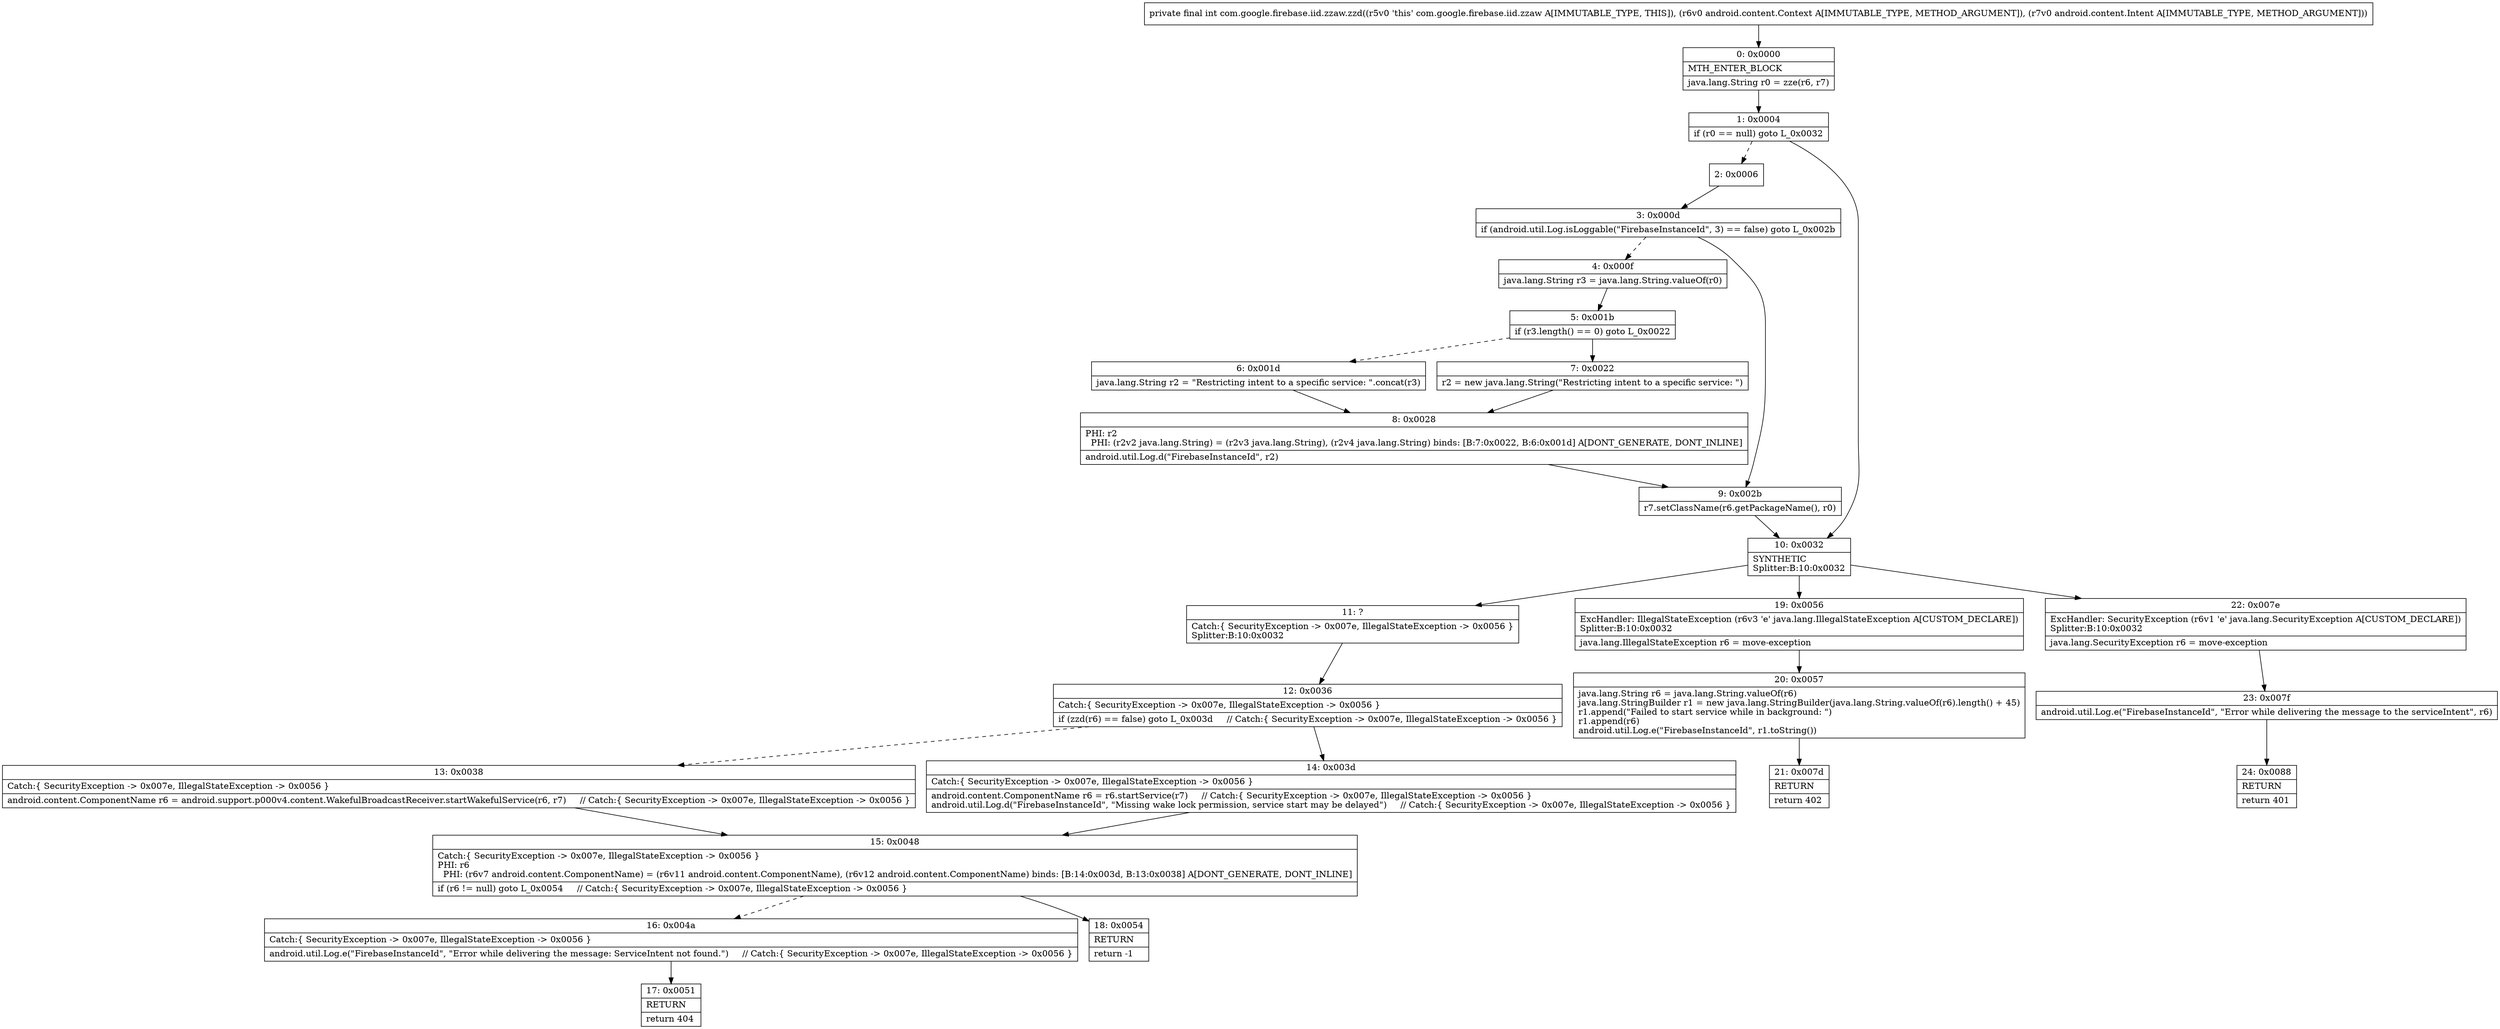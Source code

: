 digraph "CFG forcom.google.firebase.iid.zzaw.zzd(Landroid\/content\/Context;Landroid\/content\/Intent;)I" {
Node_0 [shape=record,label="{0\:\ 0x0000|MTH_ENTER_BLOCK\l|java.lang.String r0 = zze(r6, r7)\l}"];
Node_1 [shape=record,label="{1\:\ 0x0004|if (r0 == null) goto L_0x0032\l}"];
Node_2 [shape=record,label="{2\:\ 0x0006}"];
Node_3 [shape=record,label="{3\:\ 0x000d|if (android.util.Log.isLoggable(\"FirebaseInstanceId\", 3) == false) goto L_0x002b\l}"];
Node_4 [shape=record,label="{4\:\ 0x000f|java.lang.String r3 = java.lang.String.valueOf(r0)\l}"];
Node_5 [shape=record,label="{5\:\ 0x001b|if (r3.length() == 0) goto L_0x0022\l}"];
Node_6 [shape=record,label="{6\:\ 0x001d|java.lang.String r2 = \"Restricting intent to a specific service: \".concat(r3)\l}"];
Node_7 [shape=record,label="{7\:\ 0x0022|r2 = new java.lang.String(\"Restricting intent to a specific service: \")\l}"];
Node_8 [shape=record,label="{8\:\ 0x0028|PHI: r2 \l  PHI: (r2v2 java.lang.String) = (r2v3 java.lang.String), (r2v4 java.lang.String) binds: [B:7:0x0022, B:6:0x001d] A[DONT_GENERATE, DONT_INLINE]\l|android.util.Log.d(\"FirebaseInstanceId\", r2)\l}"];
Node_9 [shape=record,label="{9\:\ 0x002b|r7.setClassName(r6.getPackageName(), r0)\l}"];
Node_10 [shape=record,label="{10\:\ 0x0032|SYNTHETIC\lSplitter:B:10:0x0032\l}"];
Node_11 [shape=record,label="{11\:\ ?|Catch:\{ SecurityException \-\> 0x007e, IllegalStateException \-\> 0x0056 \}\lSplitter:B:10:0x0032\l}"];
Node_12 [shape=record,label="{12\:\ 0x0036|Catch:\{ SecurityException \-\> 0x007e, IllegalStateException \-\> 0x0056 \}\l|if (zzd(r6) == false) goto L_0x003d     \/\/ Catch:\{ SecurityException \-\> 0x007e, IllegalStateException \-\> 0x0056 \}\l}"];
Node_13 [shape=record,label="{13\:\ 0x0038|Catch:\{ SecurityException \-\> 0x007e, IllegalStateException \-\> 0x0056 \}\l|android.content.ComponentName r6 = android.support.p000v4.content.WakefulBroadcastReceiver.startWakefulService(r6, r7)     \/\/ Catch:\{ SecurityException \-\> 0x007e, IllegalStateException \-\> 0x0056 \}\l}"];
Node_14 [shape=record,label="{14\:\ 0x003d|Catch:\{ SecurityException \-\> 0x007e, IllegalStateException \-\> 0x0056 \}\l|android.content.ComponentName r6 = r6.startService(r7)     \/\/ Catch:\{ SecurityException \-\> 0x007e, IllegalStateException \-\> 0x0056 \}\landroid.util.Log.d(\"FirebaseInstanceId\", \"Missing wake lock permission, service start may be delayed\")     \/\/ Catch:\{ SecurityException \-\> 0x007e, IllegalStateException \-\> 0x0056 \}\l}"];
Node_15 [shape=record,label="{15\:\ 0x0048|Catch:\{ SecurityException \-\> 0x007e, IllegalStateException \-\> 0x0056 \}\lPHI: r6 \l  PHI: (r6v7 android.content.ComponentName) = (r6v11 android.content.ComponentName), (r6v12 android.content.ComponentName) binds: [B:14:0x003d, B:13:0x0038] A[DONT_GENERATE, DONT_INLINE]\l|if (r6 != null) goto L_0x0054     \/\/ Catch:\{ SecurityException \-\> 0x007e, IllegalStateException \-\> 0x0056 \}\l}"];
Node_16 [shape=record,label="{16\:\ 0x004a|Catch:\{ SecurityException \-\> 0x007e, IllegalStateException \-\> 0x0056 \}\l|android.util.Log.e(\"FirebaseInstanceId\", \"Error while delivering the message: ServiceIntent not found.\")     \/\/ Catch:\{ SecurityException \-\> 0x007e, IllegalStateException \-\> 0x0056 \}\l}"];
Node_17 [shape=record,label="{17\:\ 0x0051|RETURN\l|return 404\l}"];
Node_18 [shape=record,label="{18\:\ 0x0054|RETURN\l|return \-1\l}"];
Node_19 [shape=record,label="{19\:\ 0x0056|ExcHandler: IllegalStateException (r6v3 'e' java.lang.IllegalStateException A[CUSTOM_DECLARE])\lSplitter:B:10:0x0032\l|java.lang.IllegalStateException r6 = move\-exception\l}"];
Node_20 [shape=record,label="{20\:\ 0x0057|java.lang.String r6 = java.lang.String.valueOf(r6)\ljava.lang.StringBuilder r1 = new java.lang.StringBuilder(java.lang.String.valueOf(r6).length() + 45)\lr1.append(\"Failed to start service while in background: \")\lr1.append(r6)\landroid.util.Log.e(\"FirebaseInstanceId\", r1.toString())\l}"];
Node_21 [shape=record,label="{21\:\ 0x007d|RETURN\l|return 402\l}"];
Node_22 [shape=record,label="{22\:\ 0x007e|ExcHandler: SecurityException (r6v1 'e' java.lang.SecurityException A[CUSTOM_DECLARE])\lSplitter:B:10:0x0032\l|java.lang.SecurityException r6 = move\-exception\l}"];
Node_23 [shape=record,label="{23\:\ 0x007f|android.util.Log.e(\"FirebaseInstanceId\", \"Error while delivering the message to the serviceIntent\", r6)\l}"];
Node_24 [shape=record,label="{24\:\ 0x0088|RETURN\l|return 401\l}"];
MethodNode[shape=record,label="{private final int com.google.firebase.iid.zzaw.zzd((r5v0 'this' com.google.firebase.iid.zzaw A[IMMUTABLE_TYPE, THIS]), (r6v0 android.content.Context A[IMMUTABLE_TYPE, METHOD_ARGUMENT]), (r7v0 android.content.Intent A[IMMUTABLE_TYPE, METHOD_ARGUMENT])) }"];
MethodNode -> Node_0;
Node_0 -> Node_1;
Node_1 -> Node_2[style=dashed];
Node_1 -> Node_10;
Node_2 -> Node_3;
Node_3 -> Node_4[style=dashed];
Node_3 -> Node_9;
Node_4 -> Node_5;
Node_5 -> Node_6[style=dashed];
Node_5 -> Node_7;
Node_6 -> Node_8;
Node_7 -> Node_8;
Node_8 -> Node_9;
Node_9 -> Node_10;
Node_10 -> Node_11;
Node_10 -> Node_22;
Node_10 -> Node_19;
Node_11 -> Node_12;
Node_12 -> Node_13[style=dashed];
Node_12 -> Node_14;
Node_13 -> Node_15;
Node_14 -> Node_15;
Node_15 -> Node_16[style=dashed];
Node_15 -> Node_18;
Node_16 -> Node_17;
Node_19 -> Node_20;
Node_20 -> Node_21;
Node_22 -> Node_23;
Node_23 -> Node_24;
}

